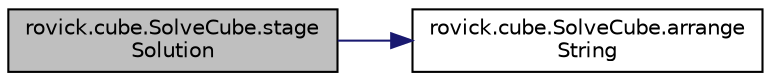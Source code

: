 digraph "rovick.cube.SolveCube.stageSolution"
{
  edge [fontname="Helvetica",fontsize="10",labelfontname="Helvetica",labelfontsize="10"];
  node [fontname="Helvetica",fontsize="10",shape=record];
  rankdir="LR";
  Node15 [label="rovick.cube.SolveCube.stage\lSolution",height=0.2,width=0.4,color="black", fillcolor="grey75", style="filled", fontcolor="black"];
  Node15 -> Node16 [color="midnightblue",fontsize="10",style="solid",fontname="Helvetica"];
  Node16 [label="rovick.cube.SolveCube.arrange\lString",height=0.2,width=0.4,color="black", fillcolor="white", style="filled",URL="$classrovick_1_1cube_1_1SolveCube.html#a827fe8dcf054ef618a87dc4e65c0f566"];
}
